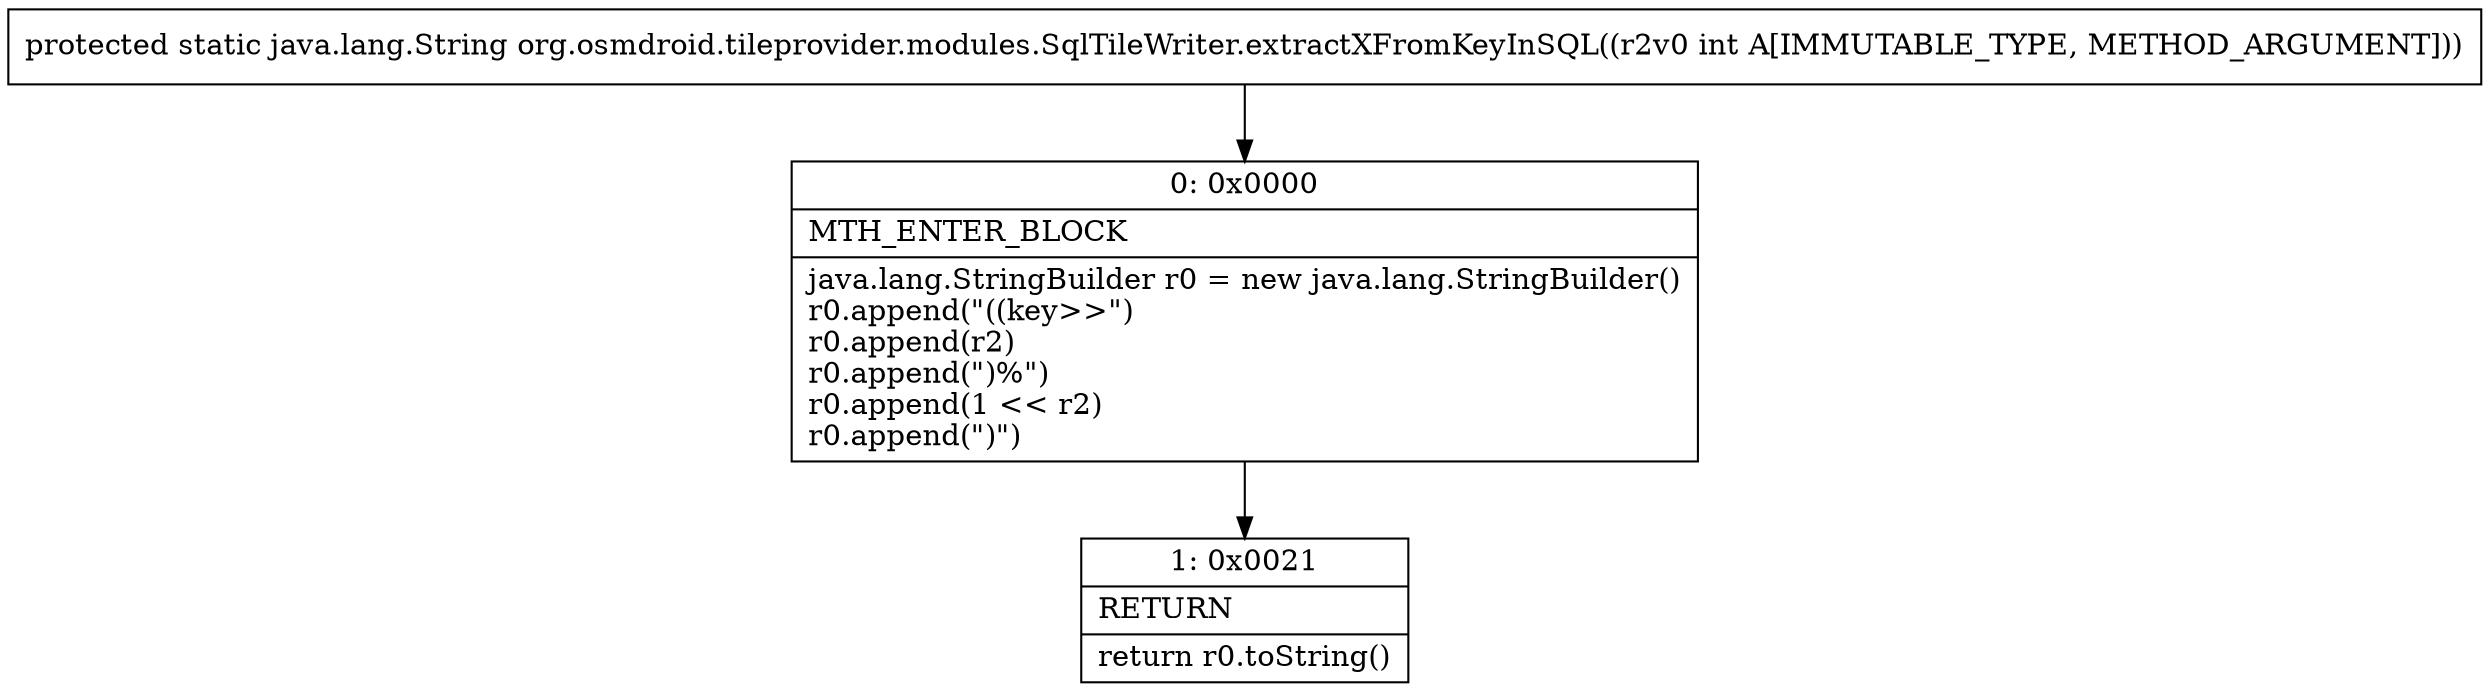 digraph "CFG fororg.osmdroid.tileprovider.modules.SqlTileWriter.extractXFromKeyInSQL(I)Ljava\/lang\/String;" {
Node_0 [shape=record,label="{0\:\ 0x0000|MTH_ENTER_BLOCK\l|java.lang.StringBuilder r0 = new java.lang.StringBuilder()\lr0.append(\"((key\>\>\")\lr0.append(r2)\lr0.append(\")%\")\lr0.append(1 \<\< r2)\lr0.append(\")\")\l}"];
Node_1 [shape=record,label="{1\:\ 0x0021|RETURN\l|return r0.toString()\l}"];
MethodNode[shape=record,label="{protected static java.lang.String org.osmdroid.tileprovider.modules.SqlTileWriter.extractXFromKeyInSQL((r2v0 int A[IMMUTABLE_TYPE, METHOD_ARGUMENT])) }"];
MethodNode -> Node_0;
Node_0 -> Node_1;
}

